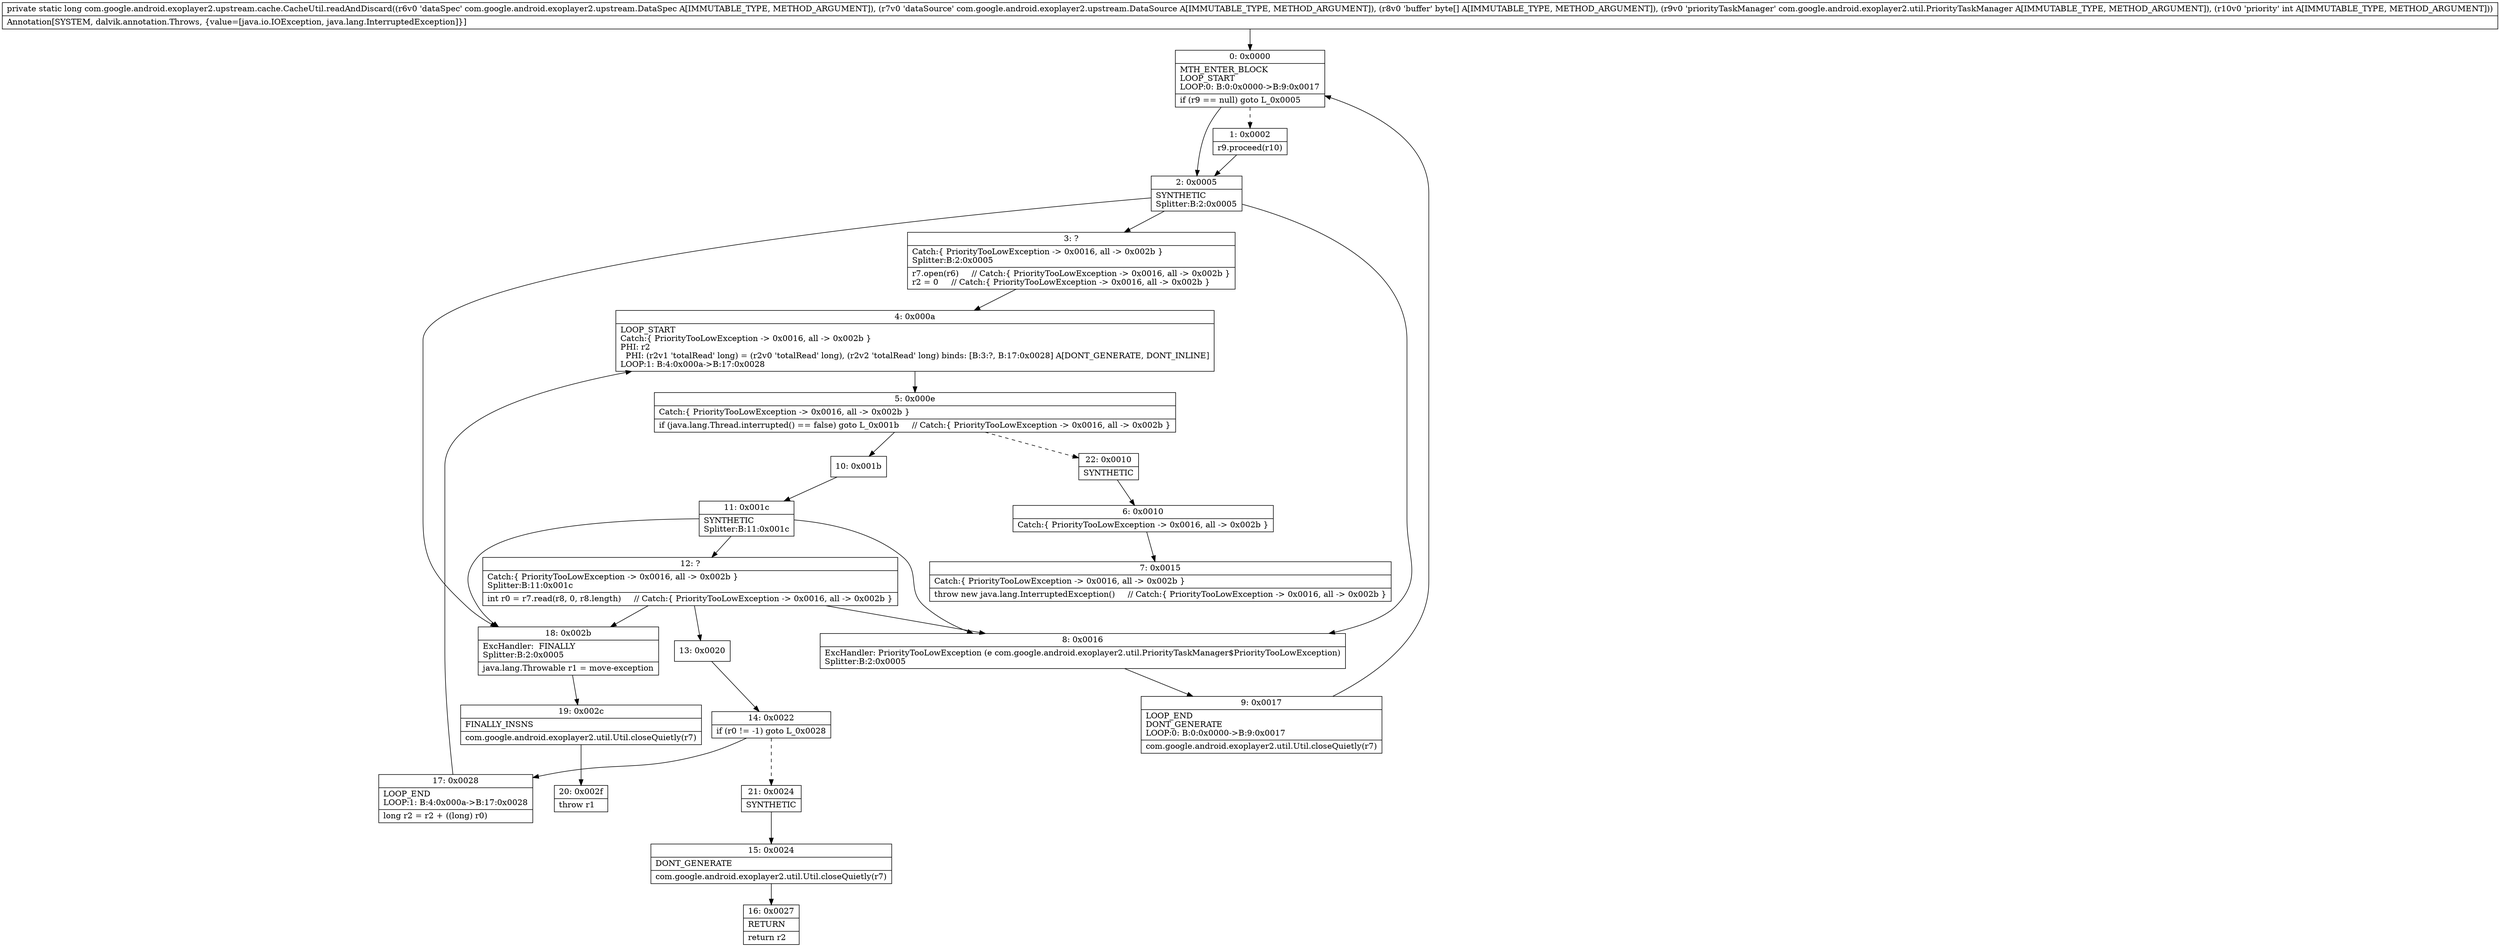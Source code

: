 digraph "CFG forcom.google.android.exoplayer2.upstream.cache.CacheUtil.readAndDiscard(Lcom\/google\/android\/exoplayer2\/upstream\/DataSpec;Lcom\/google\/android\/exoplayer2\/upstream\/DataSource;[BLcom\/google\/android\/exoplayer2\/util\/PriorityTaskManager;I)J" {
Node_0 [shape=record,label="{0\:\ 0x0000|MTH_ENTER_BLOCK\lLOOP_START\lLOOP:0: B:0:0x0000\-\>B:9:0x0017\l|if (r9 == null) goto L_0x0005\l}"];
Node_1 [shape=record,label="{1\:\ 0x0002|r9.proceed(r10)\l}"];
Node_2 [shape=record,label="{2\:\ 0x0005|SYNTHETIC\lSplitter:B:2:0x0005\l}"];
Node_3 [shape=record,label="{3\:\ ?|Catch:\{ PriorityTooLowException \-\> 0x0016, all \-\> 0x002b \}\lSplitter:B:2:0x0005\l|r7.open(r6)     \/\/ Catch:\{ PriorityTooLowException \-\> 0x0016, all \-\> 0x002b \}\lr2 = 0     \/\/ Catch:\{ PriorityTooLowException \-\> 0x0016, all \-\> 0x002b \}\l}"];
Node_4 [shape=record,label="{4\:\ 0x000a|LOOP_START\lCatch:\{ PriorityTooLowException \-\> 0x0016, all \-\> 0x002b \}\lPHI: r2 \l  PHI: (r2v1 'totalRead' long) = (r2v0 'totalRead' long), (r2v2 'totalRead' long) binds: [B:3:?, B:17:0x0028] A[DONT_GENERATE, DONT_INLINE]\lLOOP:1: B:4:0x000a\-\>B:17:0x0028\l}"];
Node_5 [shape=record,label="{5\:\ 0x000e|Catch:\{ PriorityTooLowException \-\> 0x0016, all \-\> 0x002b \}\l|if (java.lang.Thread.interrupted() == false) goto L_0x001b     \/\/ Catch:\{ PriorityTooLowException \-\> 0x0016, all \-\> 0x002b \}\l}"];
Node_6 [shape=record,label="{6\:\ 0x0010|Catch:\{ PriorityTooLowException \-\> 0x0016, all \-\> 0x002b \}\l}"];
Node_7 [shape=record,label="{7\:\ 0x0015|Catch:\{ PriorityTooLowException \-\> 0x0016, all \-\> 0x002b \}\l|throw new java.lang.InterruptedException()     \/\/ Catch:\{ PriorityTooLowException \-\> 0x0016, all \-\> 0x002b \}\l}"];
Node_8 [shape=record,label="{8\:\ 0x0016|ExcHandler: PriorityTooLowException (e com.google.android.exoplayer2.util.PriorityTaskManager$PriorityTooLowException)\lSplitter:B:2:0x0005\l}"];
Node_9 [shape=record,label="{9\:\ 0x0017|LOOP_END\lDONT_GENERATE\lLOOP:0: B:0:0x0000\-\>B:9:0x0017\l|com.google.android.exoplayer2.util.Util.closeQuietly(r7)\l}"];
Node_10 [shape=record,label="{10\:\ 0x001b}"];
Node_11 [shape=record,label="{11\:\ 0x001c|SYNTHETIC\lSplitter:B:11:0x001c\l}"];
Node_12 [shape=record,label="{12\:\ ?|Catch:\{ PriorityTooLowException \-\> 0x0016, all \-\> 0x002b \}\lSplitter:B:11:0x001c\l|int r0 = r7.read(r8, 0, r8.length)     \/\/ Catch:\{ PriorityTooLowException \-\> 0x0016, all \-\> 0x002b \}\l}"];
Node_13 [shape=record,label="{13\:\ 0x0020}"];
Node_14 [shape=record,label="{14\:\ 0x0022|if (r0 != \-1) goto L_0x0028\l}"];
Node_15 [shape=record,label="{15\:\ 0x0024|DONT_GENERATE\l|com.google.android.exoplayer2.util.Util.closeQuietly(r7)\l}"];
Node_16 [shape=record,label="{16\:\ 0x0027|RETURN\l|return r2\l}"];
Node_17 [shape=record,label="{17\:\ 0x0028|LOOP_END\lLOOP:1: B:4:0x000a\-\>B:17:0x0028\l|long r2 = r2 + ((long) r0)\l}"];
Node_18 [shape=record,label="{18\:\ 0x002b|ExcHandler:  FINALLY\lSplitter:B:2:0x0005\l|java.lang.Throwable r1 = move\-exception\l}"];
Node_19 [shape=record,label="{19\:\ 0x002c|FINALLY_INSNS\l|com.google.android.exoplayer2.util.Util.closeQuietly(r7)\l}"];
Node_20 [shape=record,label="{20\:\ 0x002f|throw r1\l}"];
Node_21 [shape=record,label="{21\:\ 0x0024|SYNTHETIC\l}"];
Node_22 [shape=record,label="{22\:\ 0x0010|SYNTHETIC\l}"];
MethodNode[shape=record,label="{private static long com.google.android.exoplayer2.upstream.cache.CacheUtil.readAndDiscard((r6v0 'dataSpec' com.google.android.exoplayer2.upstream.DataSpec A[IMMUTABLE_TYPE, METHOD_ARGUMENT]), (r7v0 'dataSource' com.google.android.exoplayer2.upstream.DataSource A[IMMUTABLE_TYPE, METHOD_ARGUMENT]), (r8v0 'buffer' byte[] A[IMMUTABLE_TYPE, METHOD_ARGUMENT]), (r9v0 'priorityTaskManager' com.google.android.exoplayer2.util.PriorityTaskManager A[IMMUTABLE_TYPE, METHOD_ARGUMENT]), (r10v0 'priority' int A[IMMUTABLE_TYPE, METHOD_ARGUMENT]))  | Annotation[SYSTEM, dalvik.annotation.Throws, \{value=[java.io.IOException, java.lang.InterruptedException]\}]\l}"];
MethodNode -> Node_0;
Node_0 -> Node_1[style=dashed];
Node_0 -> Node_2;
Node_1 -> Node_2;
Node_2 -> Node_3;
Node_2 -> Node_8;
Node_2 -> Node_18;
Node_3 -> Node_4;
Node_4 -> Node_5;
Node_5 -> Node_10;
Node_5 -> Node_22[style=dashed];
Node_6 -> Node_7;
Node_8 -> Node_9;
Node_9 -> Node_0;
Node_10 -> Node_11;
Node_11 -> Node_12;
Node_11 -> Node_8;
Node_11 -> Node_18;
Node_12 -> Node_13;
Node_12 -> Node_8;
Node_12 -> Node_18;
Node_13 -> Node_14;
Node_14 -> Node_17;
Node_14 -> Node_21[style=dashed];
Node_15 -> Node_16;
Node_17 -> Node_4;
Node_18 -> Node_19;
Node_19 -> Node_20;
Node_21 -> Node_15;
Node_22 -> Node_6;
}

